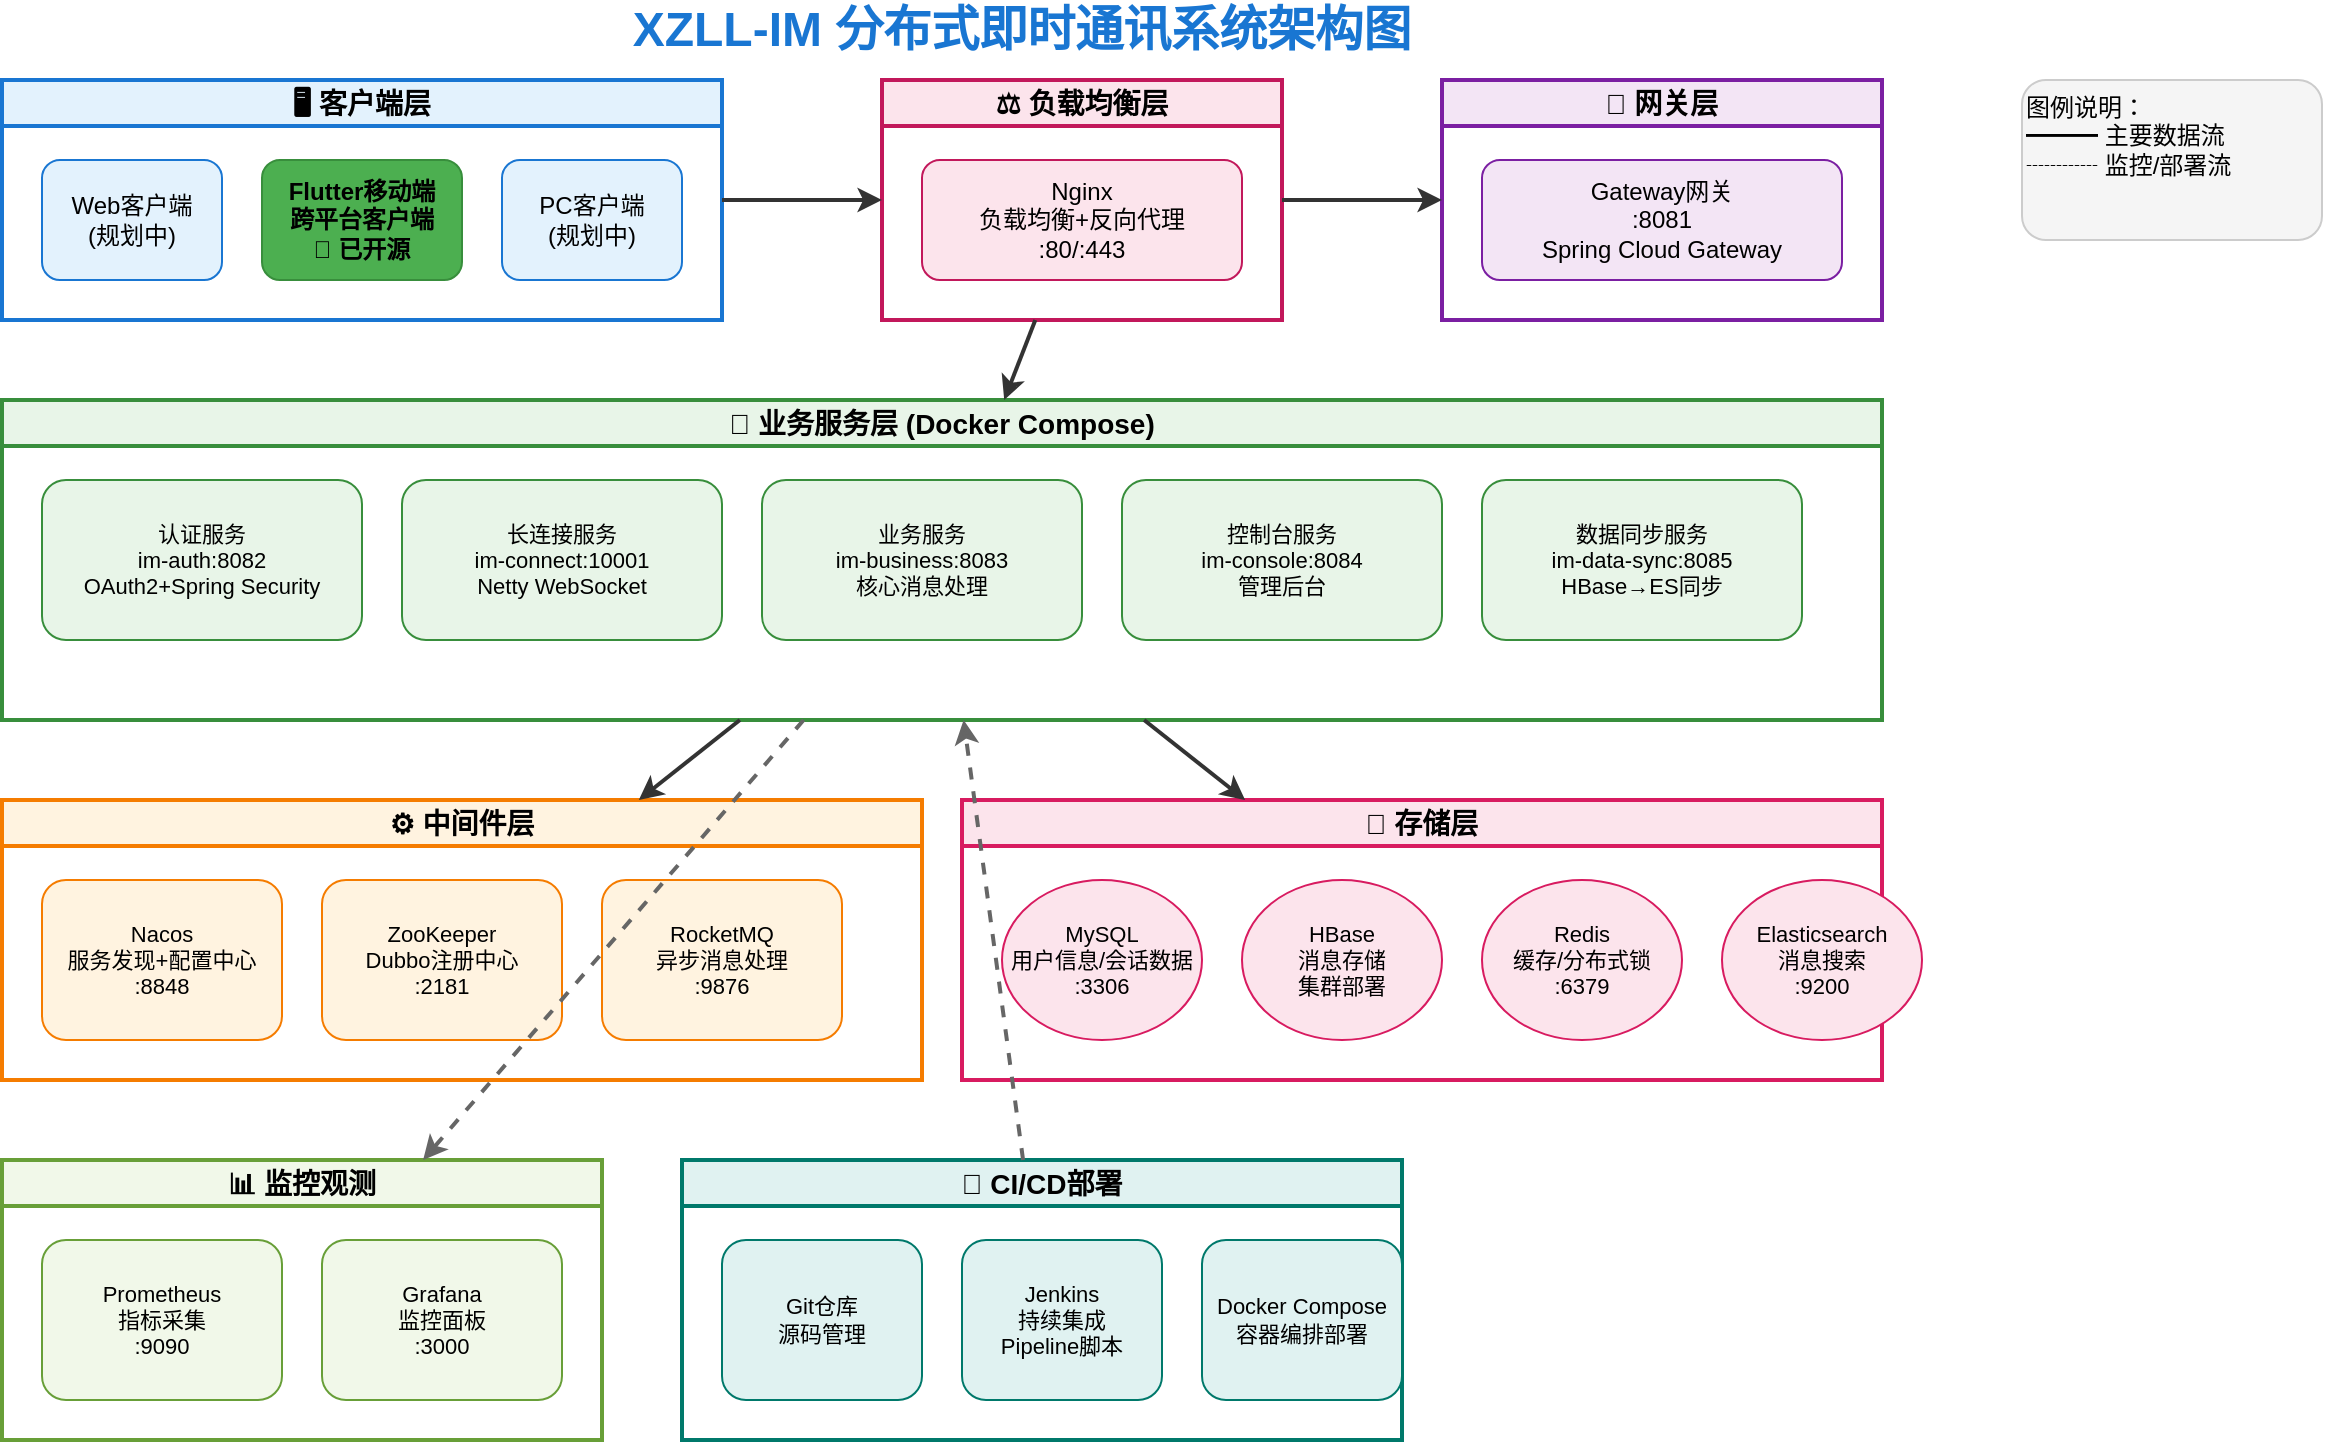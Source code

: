 <mxfile version="22.1.11" type="device">
  <diagram name="XZLL-IM系统架构图" id="system-architecture">
    <mxGraphModel dx="1422" dy="794" grid="1" gridSize="10" guides="1" tooltips="1" connect="1" arrows="1" fold="1" page="1" pageScale="1" pageWidth="1654" pageHeight="1169" math="0" shadow="0">
      <root>
        <mxCell id="0" />
        <mxCell id="1" parent="0" />
        
        <!-- 客户端层 -->
        <mxCell id="client-layer" value="🖥️ 客户端层" style="swimlane;whiteSpace=wrap;html=1;fillColor=#E3F2FD;strokeColor=#1976D2;strokeWidth=2;fontStyle=1;fontSize=14;" parent="1" vertex="1">
          <mxGeometry x="40" y="40" width="360" height="120" as="geometry" />
        </mxCell>
        <mxCell id="web-client" value="Web客户端&lt;br&gt;(规划中)" style="rounded=1;whiteSpace=wrap;html=1;fillColor=#E3F2FD;strokeColor=#1976D2;fontSize=12;" parent="client-layer" vertex="1">
          <mxGeometry x="20" y="40" width="90" height="60" as="geometry" />
        </mxCell>
        <mxCell id="mobile-client" value="Flutter移动端&lt;br&gt;跨平台客户端&lt;br&gt;📱 已开源" style="rounded=1;whiteSpace=wrap;html=1;fillColor=#4CAF50;strokeColor=#388E3C;fontSize=12;fontStyle=1;" parent="client-layer" vertex="1">
          <mxGeometry x="130" y="40" width="100" height="60" as="geometry" />
        </mxCell>
        <mxCell id="pc-client" value="PC客户端&lt;br&gt;(规划中)" style="rounded=1;whiteSpace=wrap;html=1;fillColor=#E3F2FD;strokeColor=#1976D2;fontSize=12;" parent="client-layer" vertex="1">
          <mxGeometry x="250" y="40" width="90" height="60" as="geometry" />
        </mxCell>

        <!-- 负载均衡层 -->
        <mxCell id="proxy-layer" value="⚖️ 负载均衡层" style="swimlane;whiteSpace=wrap;html=1;fillColor=#FCE4EC;strokeColor=#C2185B;strokeWidth=2;fontStyle=1;fontSize=14;" parent="1" vertex="1">
          <mxGeometry x="480" y="40" width="200" height="120" as="geometry" />
        </mxCell>
        <mxCell id="nginx" value="Nginx&lt;br&gt;负载均衡+反向代理&lt;br&gt;:80/:443" style="rounded=1;whiteSpace=wrap;html=1;fillColor=#FCE4EC;strokeColor=#C2185B;fontSize=12;" parent="proxy-layer" vertex="1">
          <mxGeometry x="20" y="40" width="160" height="60" as="geometry" />
        </mxCell>

        <!-- 网关层 -->
        <mxCell id="gateway-layer" value="🚪 网关层" style="swimlane;whiteSpace=wrap;html=1;fillColor=#F3E5F5;strokeColor=#7B1FA2;strokeWidth=2;fontStyle=1;fontSize=14;" parent="1" vertex="1">
          <mxGeometry x="760" y="40" width="220" height="120" as="geometry" />
        </mxCell>
        <mxCell id="gateway" value="Gateway网关&lt;br&gt;:8081&lt;br&gt;Spring Cloud Gateway" style="rounded=1;whiteSpace=wrap;html=1;fillColor=#F3E5F5;strokeColor=#7B1FA2;fontSize=12;" parent="gateway-layer" vertex="1">
          <mxGeometry x="20" y="40" width="180" height="60" as="geometry" />
        </mxCell>

        <!-- 业务服务层 -->
        <mxCell id="services-layer" value="🔧 业务服务层 (Docker Compose)" style="swimlane;whiteSpace=wrap;html=1;fillColor=#E8F5E8;strokeColor=#388E3C;strokeWidth=2;fontStyle=1;fontSize=14;" parent="1" vertex="1">
          <mxGeometry x="40" y="200" width="940" height="160" as="geometry" />
        </mxCell>
        <mxCell id="auth-service" value="认证服务&lt;br&gt;im-auth:8082&lt;br&gt;OAuth2+Spring Security" style="rounded=1;whiteSpace=wrap;html=1;fillColor=#E8F5E8;strokeColor=#388E3C;fontSize=11;" parent="services-layer" vertex="1">
          <mxGeometry x="20" y="40" width="160" height="80" as="geometry" />
        </mxCell>
        <mxCell id="connect-service" value="长连接服务&lt;br&gt;im-connect:10001&lt;br&gt;Netty WebSocket" style="rounded=1;whiteSpace=wrap;html=1;fillColor=#E8F5E8;strokeColor=#388E3C;fontSize=11;" parent="services-layer" vertex="1">
          <mxGeometry x="200" y="40" width="160" height="80" as="geometry" />
        </mxCell>
        <mxCell id="business-service" value="业务服务&lt;br&gt;im-business:8083&lt;br&gt;核心消息处理" style="rounded=1;whiteSpace=wrap;html=1;fillColor=#E8F5E8;strokeColor=#388E3C;fontSize=11;" parent="services-layer" vertex="1">
          <mxGeometry x="380" y="40" width="160" height="80" as="geometry" />
        </mxCell>
        <mxCell id="console-service" value="控制台服务&lt;br&gt;im-console:8084&lt;br&gt;管理后台" style="rounded=1;whiteSpace=wrap;html=1;fillColor=#E8F5E8;strokeColor=#388E3C;fontSize=11;" parent="services-layer" vertex="1">
          <mxGeometry x="560" y="40" width="160" height="80" as="geometry" />
        </mxCell>
        <mxCell id="datasync-service" value="数据同步服务&lt;br&gt;im-data-sync:8085&lt;br&gt;HBase→ES同步" style="rounded=1;whiteSpace=wrap;html=1;fillColor=#E8F5E8;strokeColor=#388E3C;fontSize=11;" parent="services-layer" vertex="1">
          <mxGeometry x="740" y="40" width="160" height="80" as="geometry" />
        </mxCell>

        <!-- 中间件层 -->
        <mxCell id="middleware-layer" value="⚙️ 中间件层" style="swimlane;whiteSpace=wrap;html=1;fillColor=#FFF3E0;strokeColor=#F57C00;strokeWidth=2;fontStyle=1;fontSize=14;" parent="1" vertex="1">
          <mxGeometry x="40" y="400" width="460" height="140" as="geometry" />
        </mxCell>
        <mxCell id="nacos" value="Nacos&lt;br&gt;服务发现+配置中心&lt;br&gt;:8848" style="rounded=1;whiteSpace=wrap;html=1;fillColor=#FFF3E0;strokeColor=#F57C00;fontSize=11;" parent="middleware-layer" vertex="1">
          <mxGeometry x="20" y="40" width="120" height="80" as="geometry" />
        </mxCell>
        <mxCell id="zookeeper" value="ZooKeeper&lt;br&gt;Dubbo注册中心&lt;br&gt;:2181" style="rounded=1;whiteSpace=wrap;html=1;fillColor=#FFF3E0;strokeColor=#F57C00;fontSize=11;" parent="middleware-layer" vertex="1">
          <mxGeometry x="160" y="40" width="120" height="80" as="geometry" />
        </mxCell>
        <mxCell id="rocketmq" value="RocketMQ&lt;br&gt;异步消息处理&lt;br&gt;:9876" style="rounded=1;whiteSpace=wrap;html=1;fillColor=#FFF3E0;strokeColor=#F57C00;fontSize=11;" parent="middleware-layer" vertex="1">
          <mxGeometry x="300" y="40" width="120" height="80" as="geometry" />
        </mxCell>

        <!-- 存储层 -->
        <mxCell id="storage-layer" value="💾 存储层" style="swimlane;whiteSpace=wrap;html=1;fillColor=#FCE4EC;strokeColor=#D81B60;strokeWidth=2;fontStyle=1;fontSize=14;" parent="1" vertex="1">
          <mxGeometry x="520" y="400" width="460" height="140" as="geometry" />
        </mxCell>
        <mxCell id="mysql" value="MySQL&lt;br&gt;用户信息/会话数据&lt;br&gt;:3306" style="ellipse;whiteSpace=wrap;html=1;fillColor=#FCE4EC;strokeColor=#D81B60;fontSize=11;" parent="storage-layer" vertex="1">
          <mxGeometry x="20" y="40" width="100" height="80" as="geometry" />
        </mxCell>
        <mxCell id="hbase" value="HBase&lt;br&gt;消息存储&lt;br&gt;集群部署" style="ellipse;whiteSpace=wrap;html=1;fillColor=#FCE4EC;strokeColor=#D81B60;fontSize=11;" parent="storage-layer" vertex="1">
          <mxGeometry x="140" y="40" width="100" height="80" as="geometry" />
        </mxCell>
        <mxCell id="redis" value="Redis&lt;br&gt;缓存/分布式锁&lt;br&gt;:6379" style="ellipse;whiteSpace=wrap;html=1;fillColor=#FCE4EC;strokeColor=#D81B60;fontSize=11;" parent="storage-layer" vertex="1">
          <mxGeometry x="260" y="40" width="100" height="80" as="geometry" />
        </mxCell>
        <mxCell id="elasticsearch" value="Elasticsearch&lt;br&gt;消息搜索&lt;br&gt;:9200" style="ellipse;whiteSpace=wrap;html=1;fillColor=#FCE4EC;strokeColor=#D81B60;fontSize=11;" parent="storage-layer" vertex="1">
          <mxGeometry x="380" y="40" width="100" height="80" as="geometry" />
        </mxCell>

        <!-- 监控层 -->
        <mxCell id="monitor-layer" value="📊 监控观测" style="swimlane;whiteSpace=wrap;html=1;fillColor=#F1F8E9;strokeColor=#689F38;strokeWidth=2;fontStyle=1;fontSize=14;" parent="1" vertex="1">
          <mxGeometry x="40" y="580" width="300" height="140" as="geometry" />
        </mxCell>
        <mxCell id="prometheus" value="Prometheus&lt;br&gt;指标采集&lt;br&gt;:9090" style="rounded=1;whiteSpace=wrap;html=1;fillColor=#F1F8E9;strokeColor=#689F38;fontSize=11;" parent="monitor-layer" vertex="1">
          <mxGeometry x="20" y="40" width="120" height="80" as="geometry" />
        </mxCell>
        <mxCell id="grafana" value="Grafana&lt;br&gt;监控面板&lt;br&gt;:3000" style="rounded=1;whiteSpace=wrap;html=1;fillColor=#F1F8E9;strokeColor=#689F38;fontSize=11;" parent="monitor-layer" vertex="1">
          <mxGeometry x="160" y="40" width="120" height="80" as="geometry" />
        </mxCell>

        <!-- CI/CD层 -->
        <mxCell id="cicd-layer" value="🚀 CI/CD部署" style="swimlane;whiteSpace=wrap;html=1;fillColor=#E0F2F1;strokeColor=#00796B;strokeWidth=2;fontStyle=1;fontSize=14;" parent="1" vertex="1">
          <mxGeometry x="380" y="580" width="360" height="140" as="geometry" />
        </mxCell>
        <mxCell id="git" value="Git仓库&lt;br&gt;源码管理" style="rounded=1;whiteSpace=wrap;html=1;fillColor=#E0F2F1;strokeColor=#00796B;fontSize=11;" parent="cicd-layer" vertex="1">
          <mxGeometry x="20" y="40" width="100" height="80" as="geometry" />
        </mxCell>
        <mxCell id="jenkins" value="Jenkins&lt;br&gt;持续集成&lt;br&gt;Pipeline脚本" style="rounded=1;whiteSpace=wrap;html=1;fillColor=#E0F2F1;strokeColor=#00796B;fontSize=11;" parent="cicd-layer" vertex="1">
          <mxGeometry x="140" y="40" width="100" height="80" as="geometry" />
        </mxCell>
        <mxCell id="docker" value="Docker Compose&lt;br&gt;容器编排部署" style="rounded=1;whiteSpace=wrap;html=1;fillColor=#E0F2F1;strokeColor=#00796B;fontSize=11;" parent="cicd-layer" vertex="1">
          <mxGeometry x="260" y="40" width="100" height="80" as="geometry" />
        </mxCell>

        <!-- 连接线 -->
        <!-- 客户端到负载均衡 -->
        <mxCell id="client-to-proxy" value="" style="endArrow=classic;html=1;strokeWidth=2;strokeColor=#333333;" parent="1" source="client-layer" target="proxy-layer" edge="1">
          <mxGeometry width="50" height="50" relative="1" as="geometry">
            <mxPoint x="400" y="100" as="sourcePoint" />
            <mxPoint x="480" y="100" as="targetPoint" />
          </mxGeometry>
        </mxCell>

        <!-- 负载均衡到网关 -->
        <mxCell id="proxy-to-gateway" value="" style="endArrow=classic;html=1;strokeWidth=2;strokeColor=#333333;" parent="1" source="proxy-layer" target="gateway-layer" edge="1">
          <mxGeometry width="50" height="50" relative="1" as="geometry">
            <mxPoint x="680" y="100" as="sourcePoint" />
            <mxPoint x="760" y="100" as="targetPoint" />
          </mxGeometry>
        </mxCell>

        <!-- 负载均衡到服务层 -->
        <mxCell id="proxy-to-services" value="" style="endArrow=classic;html=1;strokeWidth=2;strokeColor=#333333;" parent="1" source="proxy-layer" target="services-layer" edge="1">
          <mxGeometry width="50" height="50" relative="1" as="geometry">
            <mxPoint x="580" y="160" as="sourcePoint" />
            <mxPoint x="510" y="200" as="targetPoint" />
          </mxGeometry>
        </mxCell>

        <!-- 服务层到中间件 -->
        <mxCell id="services-to-middleware" value="" style="endArrow=classic;html=1;strokeWidth=2;strokeColor=#333333;" parent="1" source="services-layer" target="middleware-layer" edge="1">
          <mxGeometry width="50" height="50" relative="1" as="geometry">
            <mxPoint x="270" y="360" as="sourcePoint" />
            <mxPoint x="270" y="400" as="targetPoint" />
          </mxGeometry>
        </mxCell>

        <!-- 服务层到存储层 -->
        <mxCell id="services-to-storage" value="" style="endArrow=classic;html=1;strokeWidth=2;strokeColor=#333333;" parent="1" source="services-layer" target="storage-layer" edge="1">
          <mxGeometry width="50" height="50" relative="1" as="geometry">
            <mxPoint x="750" y="360" as="sourcePoint" />
            <mxPoint x="750" y="400" as="targetPoint" />
          </mxGeometry>
        </mxCell>

        <!-- 服务层到监控（虚线） -->
        <mxCell id="services-to-monitor" value="" style="endArrow=classic;html=1;strokeWidth=2;strokeColor=#666666;dashed=1;" parent="1" source="services-layer" target="monitor-layer" edge="1">
          <mxGeometry width="50" height="50" relative="1" as="geometry">
            <mxPoint x="190" y="360" as="sourcePoint" />
            <mxPoint x="190" y="580" as="targetPoint" />
          </mxGeometry>
        </mxCell>

        <!-- CI/CD到服务层（虚线） -->
        <mxCell id="cicd-to-services" value="" style="endArrow=classic;html=1;strokeWidth=2;strokeColor=#666666;dashed=1;" parent="1" source="cicd-layer" target="services-layer" edge="1">
          <mxGeometry width="50" height="50" relative="1" as="geometry">
            <mxPoint x="560" y="580" as="sourcePoint" />
            <mxPoint x="560" y="360" as="targetPoint" />
          </mxGeometry>
        </mxCell>

        <!-- 标题 -->
        <mxCell id="title" value="XZLL-IM 分布式即时通讯系统架构图" style="text;html=1;strokeColor=none;fillColor=none;align=center;verticalAlign=middle;whiteSpace=wrap;rounded=0;fontSize=24;fontStyle=1;fontColor=#1976D2;" parent="1" vertex="1">
          <mxGeometry x="300" y="0" width="500" height="30" as="geometry" />
        </mxCell>

        <!-- 图例 -->
        <mxCell id="legend" value="图例说明：&lt;br&gt;━━━ 主要数据流&lt;br&gt;┈┈┈ 监控/部署流" style="text;html=1;strokeColor=#CCCCCC;fillColor=#F5F5F5;align=left;verticalAlign=top;whiteSpace=wrap;rounded=1;fontSize=12;fontStyle=0;" parent="1" vertex="1">
          <mxGeometry x="1050" y="40" width="150" height="80" as="geometry" />
        </mxCell>

      </root>
    </mxGraphModel>
  </diagram>
</mxfile>
